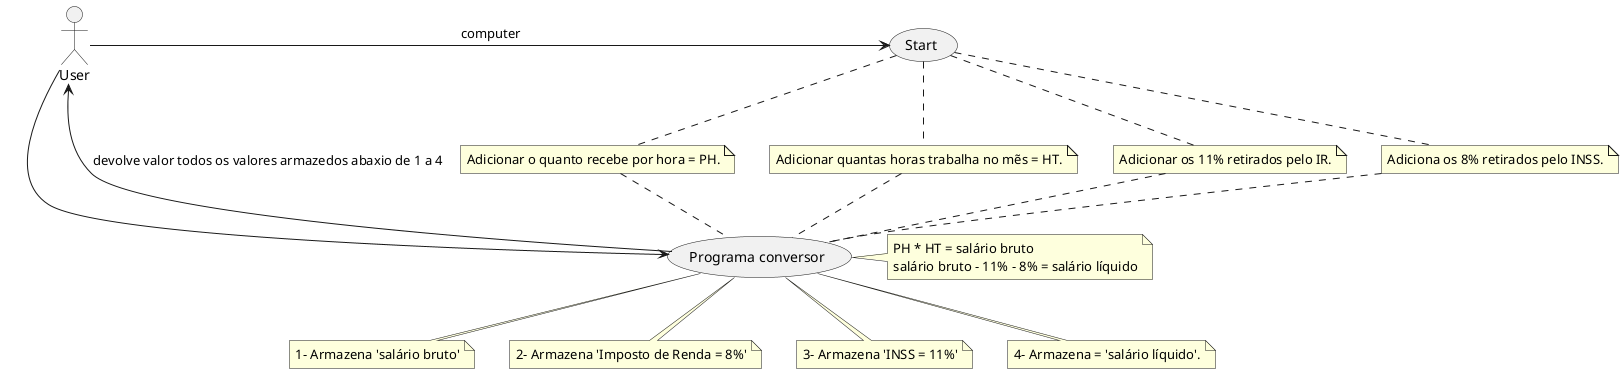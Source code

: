@startuml
(Programa conversor) as (Use)

User -> (Start): computer 
User --> (Use)

Use ---> (User): devolve valor todos os valores armazedos abaxio de 1 a 4

note right of (Use)
  PH * HT = salário bruto
  salário bruto - 11% - 8% = salário líquido
end note

note "Adicionar o quanto recebe por hora = PH." as N1
(Start) .. N1
N1 .. (Use)

note "Adicionar quantas horas trabalha no mẽs = HT." as N2
(Start) .. N2
N2 .. (Use)

note "Adicionar os 11% retirados pelo IR." as N3
(Start) .. N3
N3 .. (Use)

note "Adiciona os 8% retirados pelo INSS." as N4
(Start) .. N4
N4 .. (Use)

note "1- Armazena 'salário bruto'" as N5
(Use) .. N5

note "2- Armazena 'Imposto de Renda = 8%'" as N6
(Use) .. N6

note "3- Armazena 'INSS = 11%'" as N7
(Use) .. N7

note "4- Armazena = 'salário líquido'." as N8
(Use) .. N8

@enduml